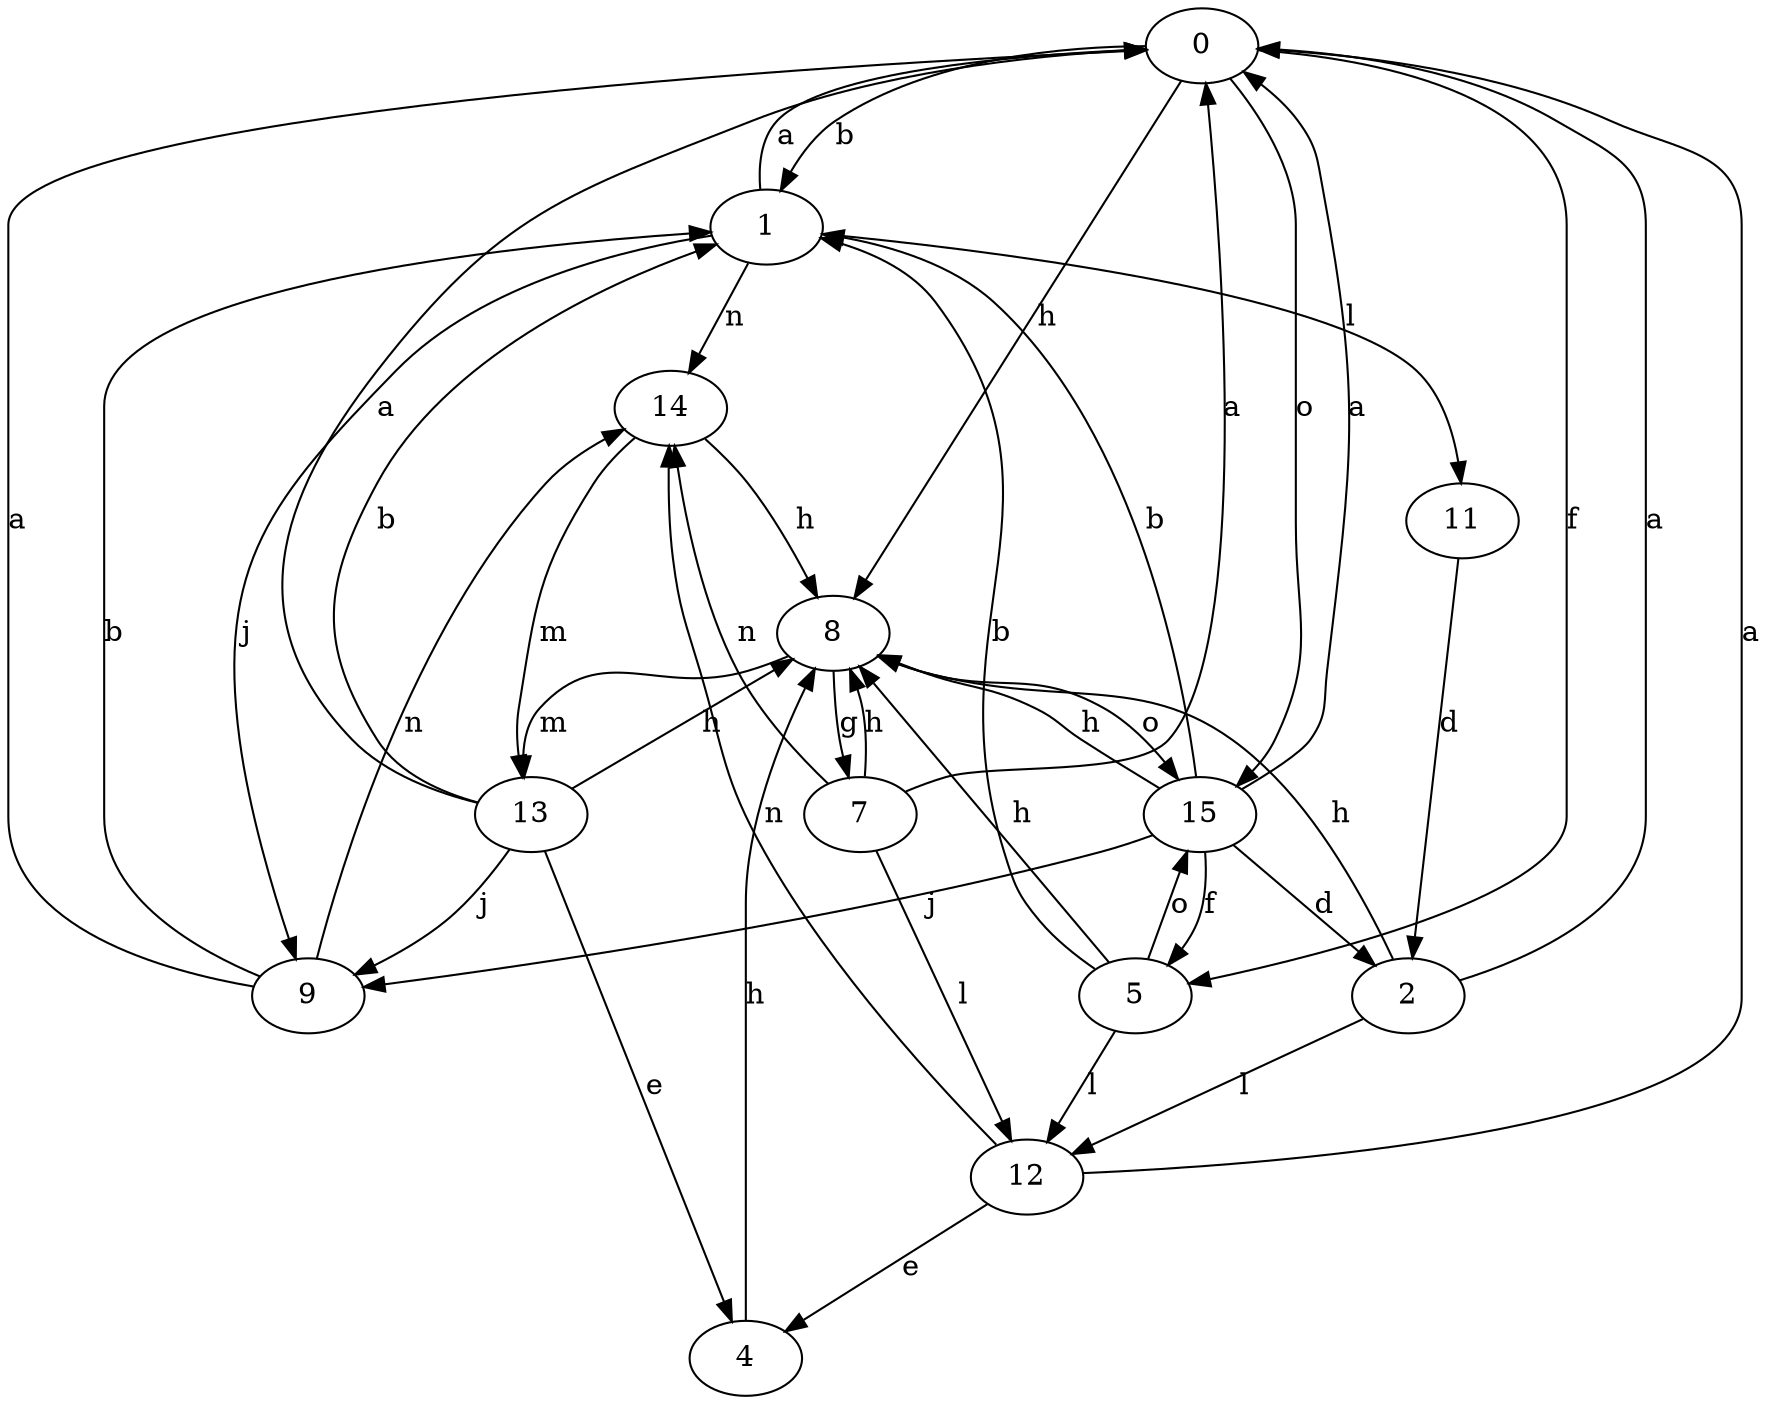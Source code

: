 strict digraph  {
0;
1;
2;
4;
5;
7;
8;
9;
11;
12;
13;
14;
15;
0 -> 1  [label=b];
0 -> 5  [label=f];
0 -> 8  [label=h];
0 -> 15  [label=o];
1 -> 0  [label=a];
1 -> 9  [label=j];
1 -> 11  [label=l];
1 -> 14  [label=n];
2 -> 0  [label=a];
2 -> 8  [label=h];
2 -> 12  [label=l];
4 -> 8  [label=h];
5 -> 1  [label=b];
5 -> 8  [label=h];
5 -> 12  [label=l];
5 -> 15  [label=o];
7 -> 0  [label=a];
7 -> 8  [label=h];
7 -> 12  [label=l];
7 -> 14  [label=n];
8 -> 7  [label=g];
8 -> 13  [label=m];
8 -> 15  [label=o];
9 -> 0  [label=a];
9 -> 1  [label=b];
9 -> 14  [label=n];
11 -> 2  [label=d];
12 -> 0  [label=a];
12 -> 4  [label=e];
12 -> 14  [label=n];
13 -> 0  [label=a];
13 -> 1  [label=b];
13 -> 4  [label=e];
13 -> 8  [label=h];
13 -> 9  [label=j];
14 -> 8  [label=h];
14 -> 13  [label=m];
15 -> 0  [label=a];
15 -> 1  [label=b];
15 -> 2  [label=d];
15 -> 5  [label=f];
15 -> 8  [label=h];
15 -> 9  [label=j];
}
